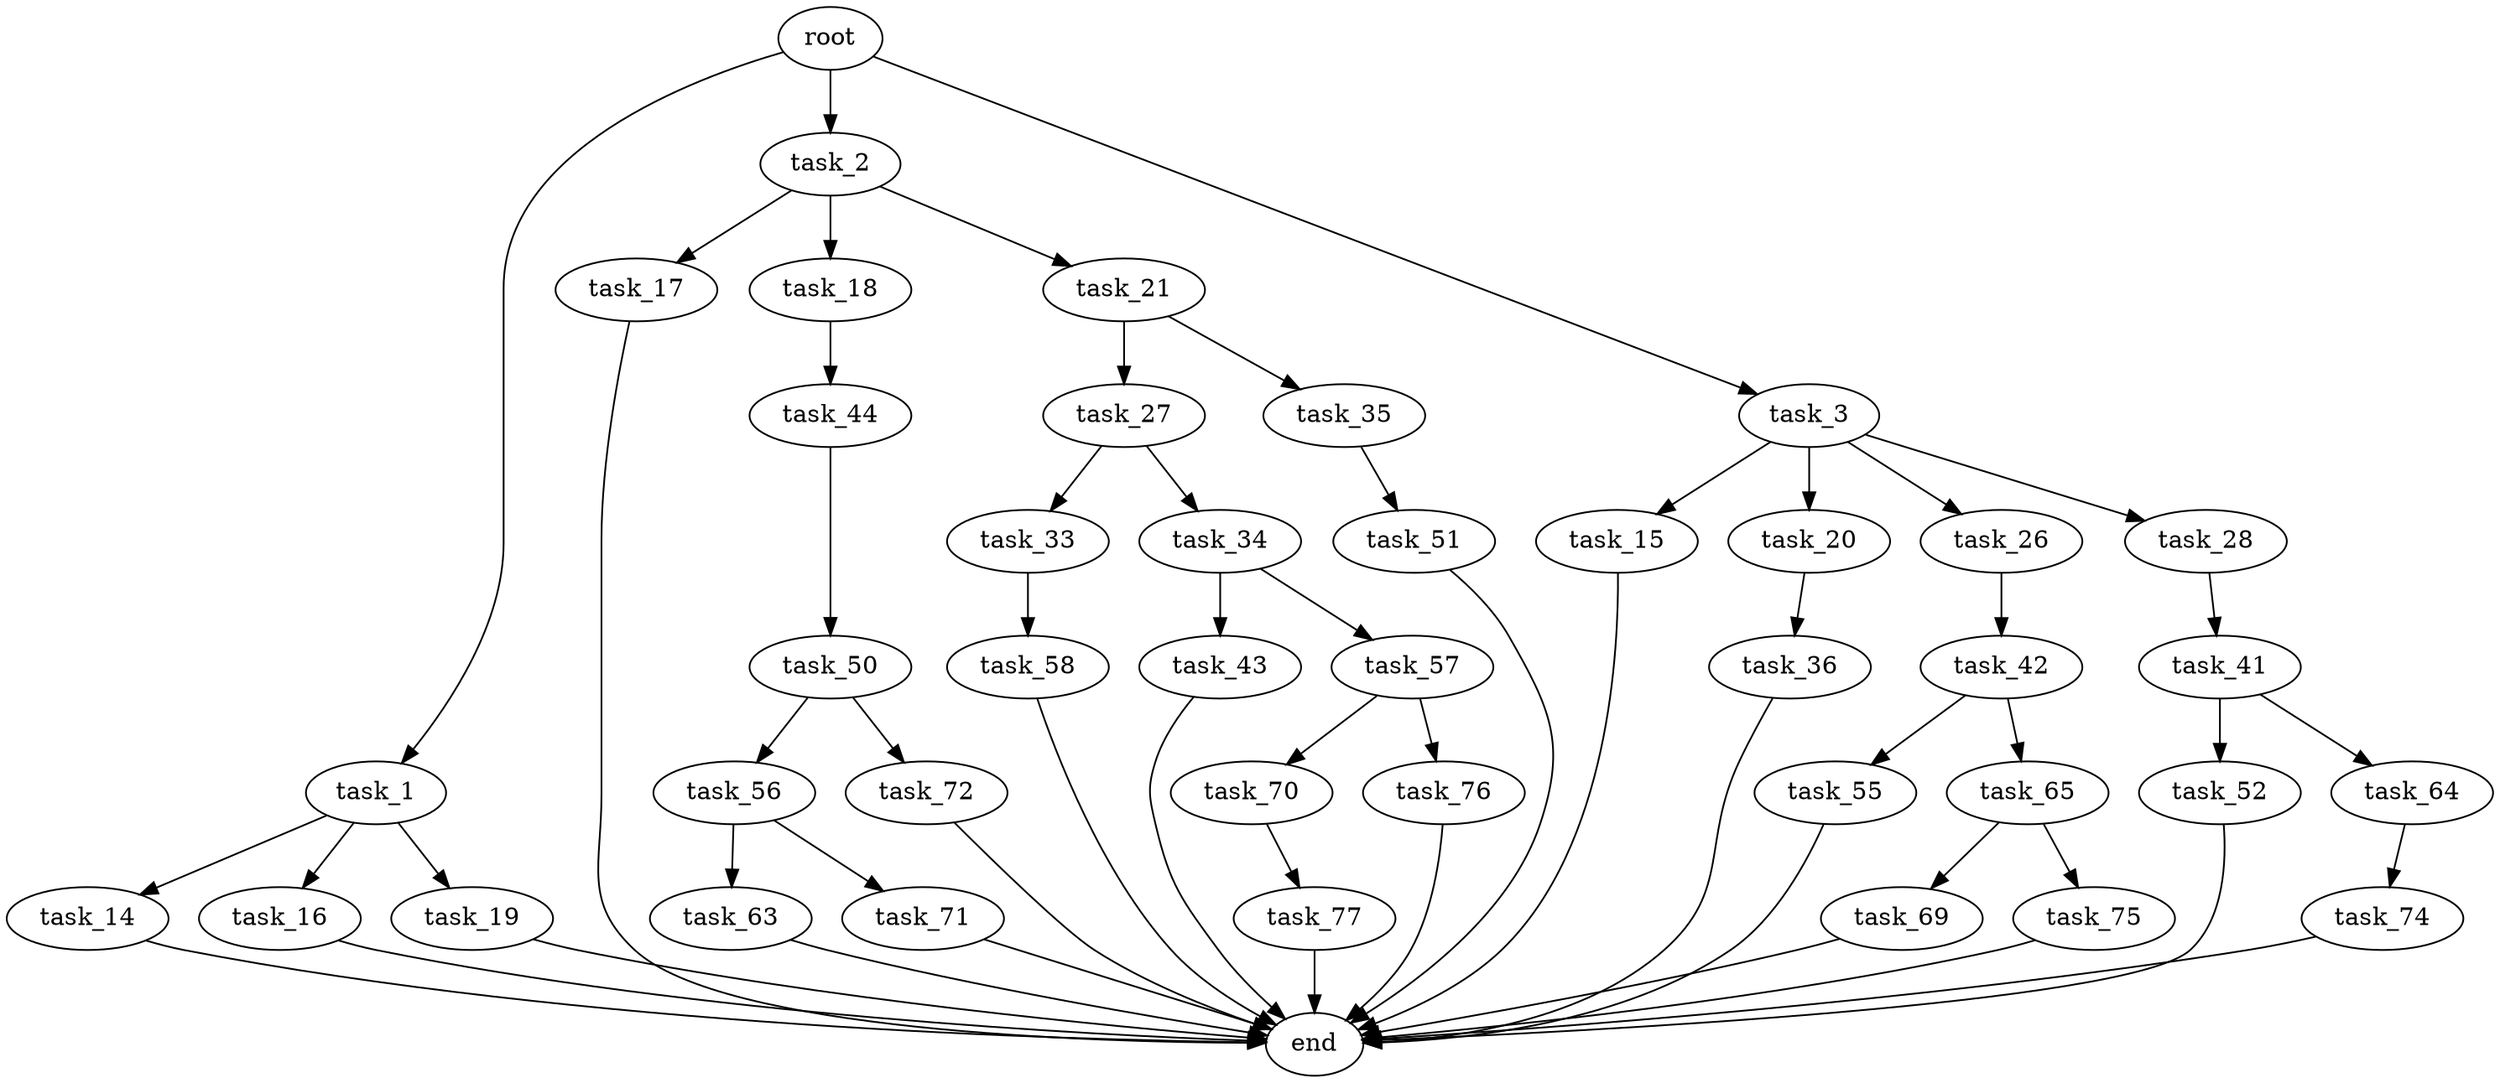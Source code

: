 digraph G {
  root [size="0.000000"];
  task_1 [size="74784749657.000000"];
  task_2 [size="31219470026.000000"];
  task_3 [size="1073741824000.000000"];
  task_14 [size="662624360320.000000"];
  task_16 [size="17915911799.000000"];
  task_19 [size="28991029248.000000"];
  task_17 [size="512837927062.000000"];
  task_18 [size="3437651959.000000"];
  task_21 [size="1261610547.000000"];
  task_15 [size="267596623580.000000"];
  task_20 [size="231928233984.000000"];
  task_26 [size="8373987071.000000"];
  task_28 [size="68719476736.000000"];
  end [size="0.000000"];
  task_44 [size="8589934592.000000"];
  task_36 [size="7543009114.000000"];
  task_27 [size="446242369684.000000"];
  task_35 [size="782757789696.000000"];
  task_42 [size="95865515113.000000"];
  task_33 [size="58668607056.000000"];
  task_34 [size="8589934592.000000"];
  task_41 [size="576133530440.000000"];
  task_58 [size="368293445632.000000"];
  task_43 [size="408346229899.000000"];
  task_57 [size="30600281478.000000"];
  task_51 [size="13312136372.000000"];
  task_52 [size="188739149416.000000"];
  task_64 [size="1073741824000.000000"];
  task_55 [size="1037760452361.000000"];
  task_65 [size="179713376580.000000"];
  task_50 [size="163238503368.000000"];
  task_56 [size="1302523523862.000000"];
  task_72 [size="540365120743.000000"];
  task_63 [size="106888058196.000000"];
  task_71 [size="456474005107.000000"];
  task_70 [size="346964472868.000000"];
  task_76 [size="8589934592.000000"];
  task_74 [size="549755813888.000000"];
  task_69 [size="134217728000.000000"];
  task_75 [size="231928233984.000000"];
  task_77 [size="6904657136.000000"];

  root -> task_1 [size="1.000000"];
  root -> task_2 [size="1.000000"];
  root -> task_3 [size="1.000000"];
  task_1 -> task_14 [size="75497472.000000"];
  task_1 -> task_16 [size="75497472.000000"];
  task_1 -> task_19 [size="75497472.000000"];
  task_2 -> task_17 [size="679477248.000000"];
  task_2 -> task_18 [size="679477248.000000"];
  task_2 -> task_21 [size="679477248.000000"];
  task_3 -> task_15 [size="838860800.000000"];
  task_3 -> task_20 [size="838860800.000000"];
  task_3 -> task_26 [size="838860800.000000"];
  task_3 -> task_28 [size="838860800.000000"];
  task_14 -> end [size="1.000000"];
  task_16 -> end [size="1.000000"];
  task_19 -> end [size="1.000000"];
  task_17 -> end [size="1.000000"];
  task_18 -> task_44 [size="209715200.000000"];
  task_21 -> task_27 [size="33554432.000000"];
  task_21 -> task_35 [size="33554432.000000"];
  task_15 -> end [size="1.000000"];
  task_20 -> task_36 [size="301989888.000000"];
  task_26 -> task_42 [size="679477248.000000"];
  task_28 -> task_41 [size="134217728.000000"];
  task_44 -> task_50 [size="33554432.000000"];
  task_36 -> end [size="1.000000"];
  task_27 -> task_33 [size="411041792.000000"];
  task_27 -> task_34 [size="411041792.000000"];
  task_35 -> task_51 [size="679477248.000000"];
  task_42 -> task_55 [size="301989888.000000"];
  task_42 -> task_65 [size="301989888.000000"];
  task_33 -> task_58 [size="134217728.000000"];
  task_34 -> task_43 [size="33554432.000000"];
  task_34 -> task_57 [size="33554432.000000"];
  task_41 -> task_52 [size="536870912.000000"];
  task_41 -> task_64 [size="536870912.000000"];
  task_58 -> end [size="1.000000"];
  task_43 -> end [size="1.000000"];
  task_57 -> task_70 [size="536870912.000000"];
  task_57 -> task_76 [size="536870912.000000"];
  task_51 -> end [size="1.000000"];
  task_52 -> end [size="1.000000"];
  task_64 -> task_74 [size="838860800.000000"];
  task_55 -> end [size="1.000000"];
  task_65 -> task_69 [size="134217728.000000"];
  task_65 -> task_75 [size="134217728.000000"];
  task_50 -> task_56 [size="134217728.000000"];
  task_50 -> task_72 [size="134217728.000000"];
  task_56 -> task_63 [size="838860800.000000"];
  task_56 -> task_71 [size="838860800.000000"];
  task_72 -> end [size="1.000000"];
  task_63 -> end [size="1.000000"];
  task_71 -> end [size="1.000000"];
  task_70 -> task_77 [size="536870912.000000"];
  task_76 -> end [size="1.000000"];
  task_74 -> end [size="1.000000"];
  task_69 -> end [size="1.000000"];
  task_75 -> end [size="1.000000"];
  task_77 -> end [size="1.000000"];
}
